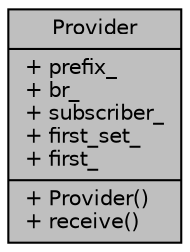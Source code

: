 digraph "Provider"
{
 // LATEX_PDF_SIZE
  edge [fontname="Helvetica",fontsize="10",labelfontname="Helvetica",labelfontsize="10"];
  node [fontname="Helvetica",fontsize="10",shape=record];
  Node1 [label="{Provider\n|+ prefix_\l+ br_\l+ subscriber_\l+ first_set_\l+ first_\l|+ Provider()\l+ receive()\l}",height=0.2,width=0.4,color="black", fillcolor="grey75", style="filled", fontcolor="black",tooltip=" "];
}
